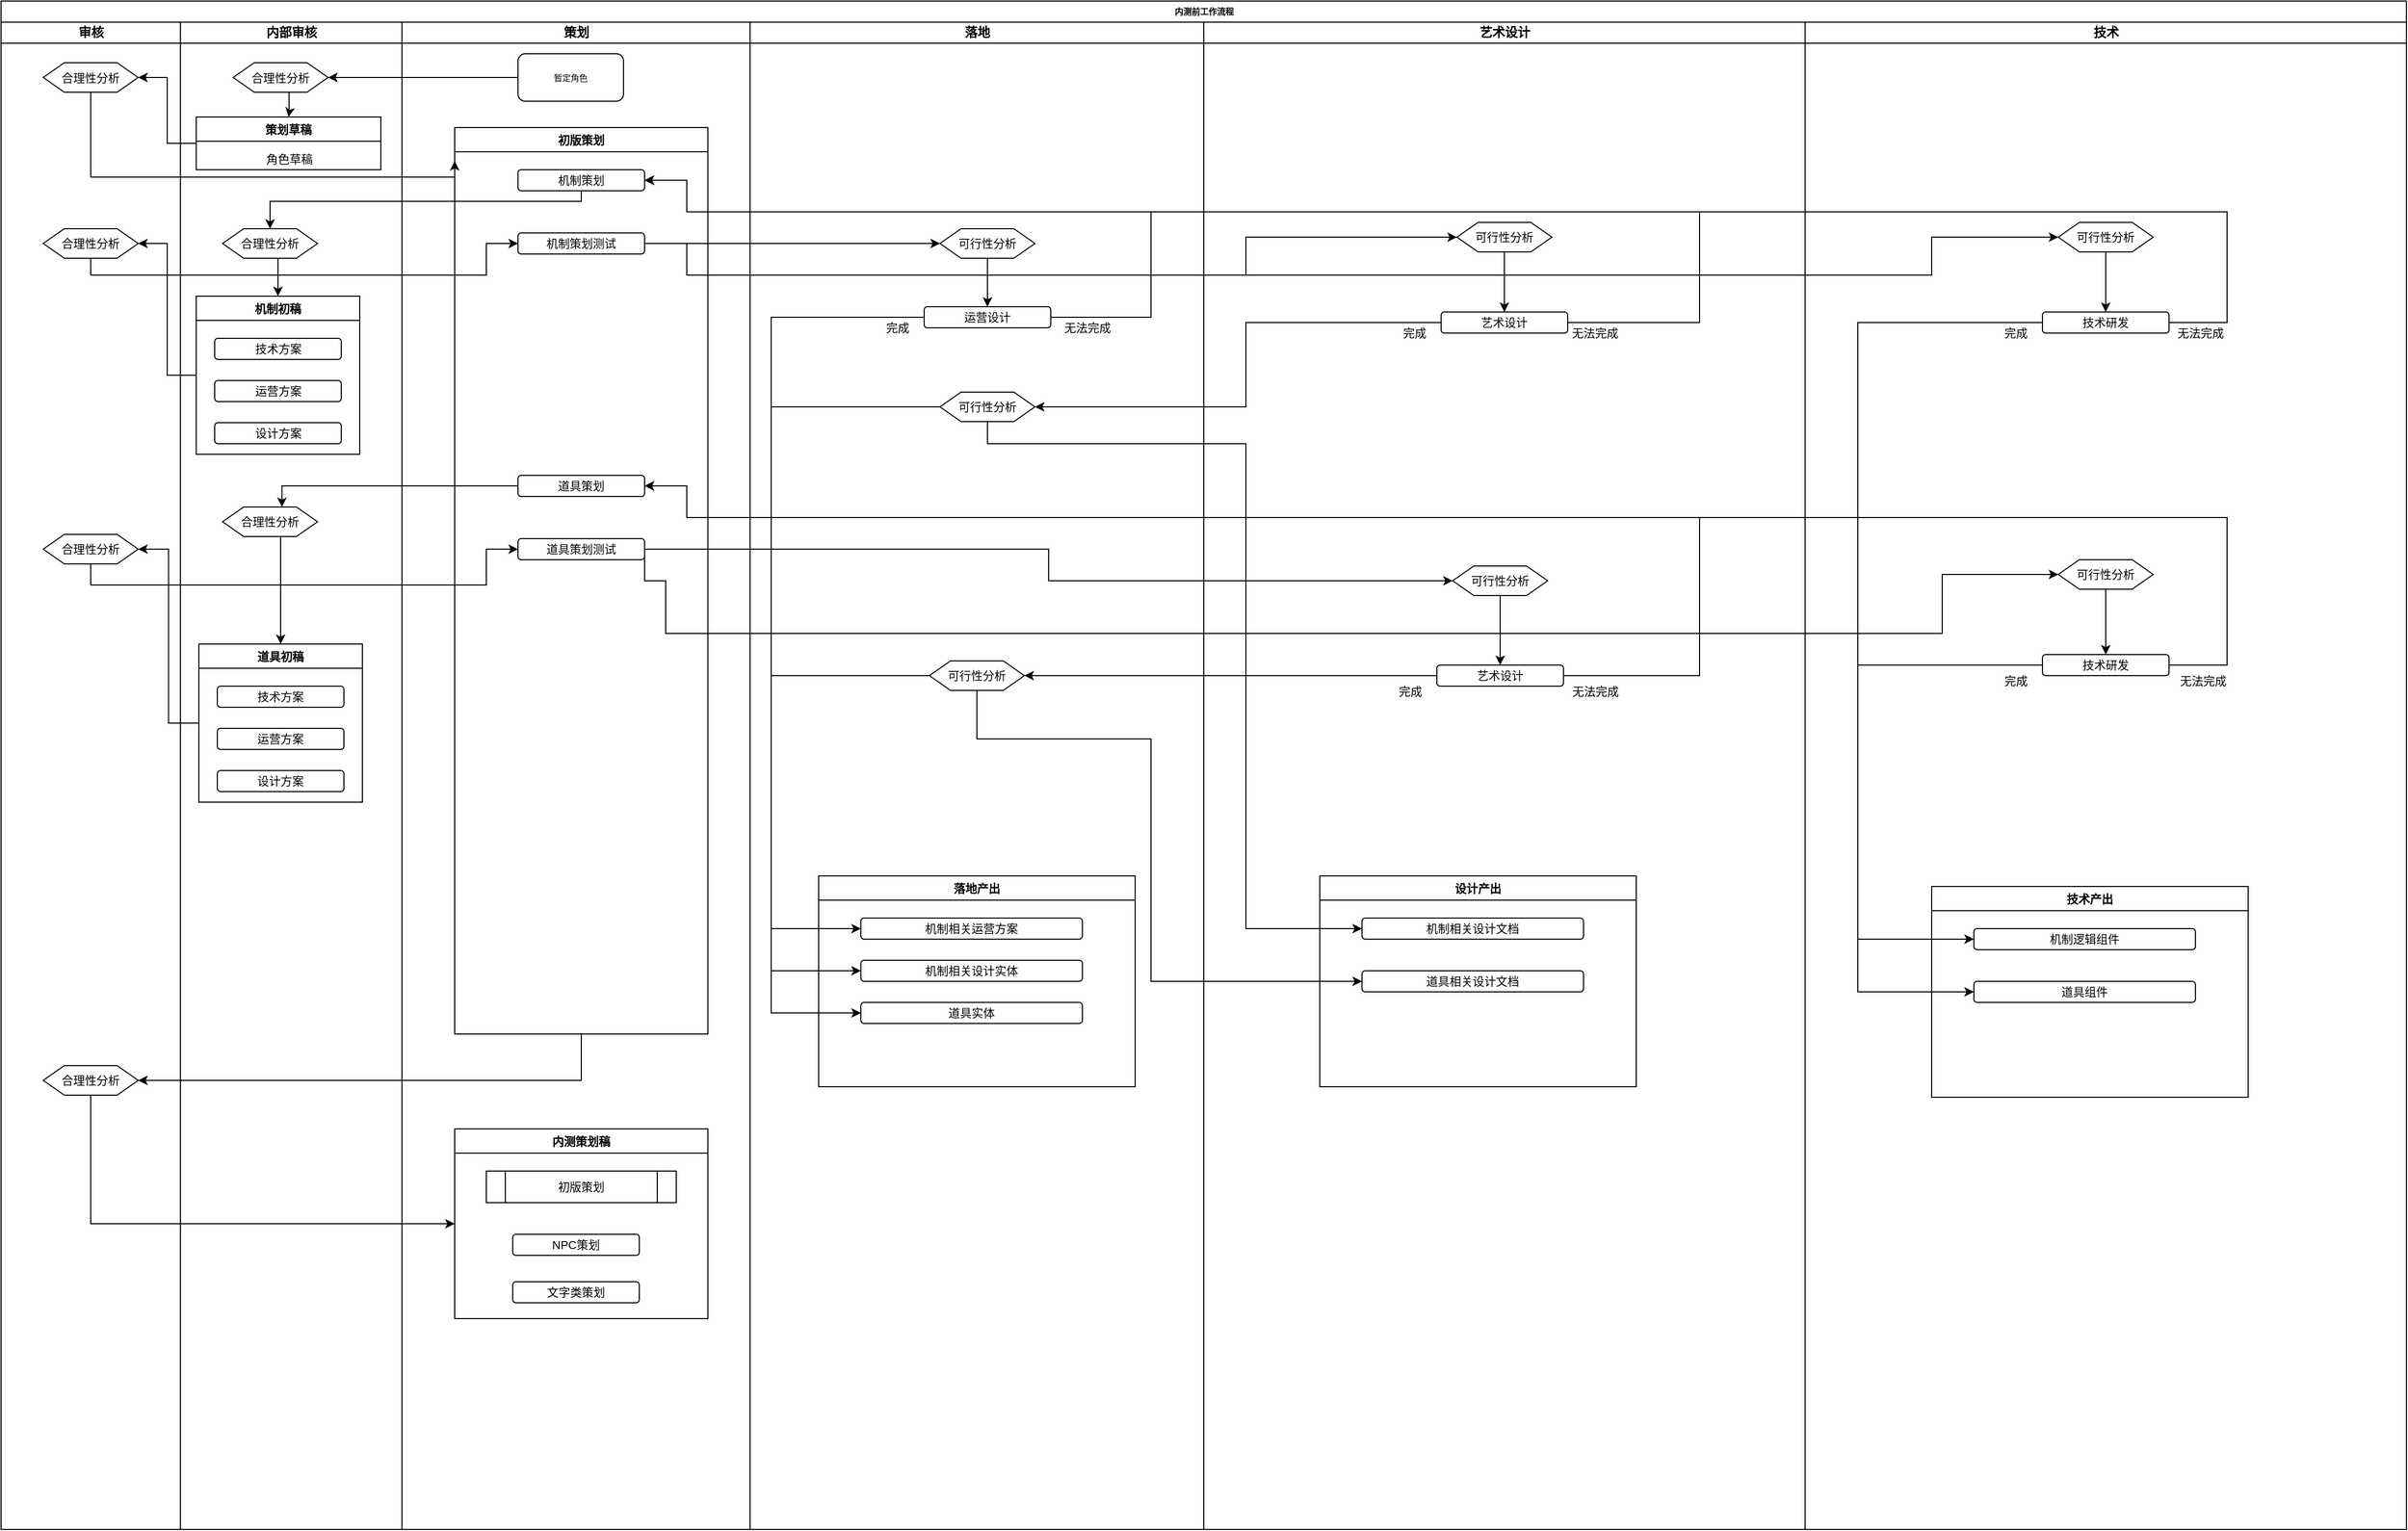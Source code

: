 <mxfile version="15.7.3" type="github">
  <diagram name="Page-1" id="74e2e168-ea6b-b213-b513-2b3c1d86103e">
    <mxGraphModel dx="1483" dy="857" grid="1" gridSize="10" guides="1" tooltips="1" connect="1" arrows="1" fold="1" page="1" pageScale="1" pageWidth="1100" pageHeight="850" background="none" math="0" shadow="0">
      <root>
        <mxCell id="0" />
        <mxCell id="1" parent="0" />
        <mxCell id="77e6c97f196da883-1" value="内测前工作流程" style="swimlane;html=1;childLayout=stackLayout;startSize=20;rounded=0;shadow=0;labelBackgroundColor=none;strokeWidth=1;fontFamily=Verdana;fontSize=8;align=center;" parent="1" vertex="1">
          <mxGeometry x="70" y="40" width="2280" height="1450" as="geometry" />
        </mxCell>
        <mxCell id="77e6c97f196da883-2" value="审核" style="swimlane;html=1;startSize=20;" parent="77e6c97f196da883-1" vertex="1">
          <mxGeometry y="20" width="170" height="1430" as="geometry" />
        </mxCell>
        <mxCell id="MG7vjCwYbkdOlMrGwm35-47" value="合理性分析" style="shape=hexagon;perimeter=hexagonPerimeter2;whiteSpace=wrap;html=1;fixedSize=1;fontSize=11;" vertex="1" parent="77e6c97f196da883-2">
          <mxGeometry x="40" y="38.5" width="90" height="28" as="geometry" />
        </mxCell>
        <mxCell id="MG7vjCwYbkdOlMrGwm35-117" value="合理性分析" style="shape=hexagon;perimeter=hexagonPerimeter2;whiteSpace=wrap;html=1;fixedSize=1;fontSize=11;" vertex="1" parent="77e6c97f196da883-2">
          <mxGeometry x="40" y="196" width="90" height="28" as="geometry" />
        </mxCell>
        <mxCell id="MG7vjCwYbkdOlMrGwm35-119" value="合理性分析" style="shape=hexagon;perimeter=hexagonPerimeter2;whiteSpace=wrap;html=1;fixedSize=1;fontSize=11;" vertex="1" parent="77e6c97f196da883-2">
          <mxGeometry x="40" y="486" width="90" height="28" as="geometry" />
        </mxCell>
        <mxCell id="MG7vjCwYbkdOlMrGwm35-125" value="合理性分析" style="shape=hexagon;perimeter=hexagonPerimeter2;whiteSpace=wrap;html=1;fixedSize=1;fontSize=11;" vertex="1" parent="77e6c97f196da883-2">
          <mxGeometry x="40" y="990" width="90" height="28" as="geometry" />
        </mxCell>
        <mxCell id="77e6c97f196da883-3" value="内部审核" style="swimlane;html=1;startSize=20;" parent="77e6c97f196da883-1" vertex="1">
          <mxGeometry x="170" y="20" width="210" height="1430" as="geometry" />
        </mxCell>
        <mxCell id="MG7vjCwYbkdOlMrGwm35-44" value="合理性分析" style="shape=hexagon;perimeter=hexagonPerimeter2;whiteSpace=wrap;html=1;fixedSize=1;fontSize=11;" vertex="1" parent="77e6c97f196da883-3">
          <mxGeometry x="40" y="196" width="90" height="28" as="geometry" />
        </mxCell>
        <mxCell id="MG7vjCwYbkdOlMrGwm35-71" style="edgeStyle=orthogonalEdgeStyle;rounded=0;orthogonalLoop=1;jettySize=auto;html=1;entryX=0.5;entryY=0;entryDx=0;entryDy=0;fontSize=11;" edge="1" parent="77e6c97f196da883-3" source="MG7vjCwYbkdOlMrGwm35-45" target="MG7vjCwYbkdOlMrGwm35-69">
          <mxGeometry relative="1" as="geometry">
            <Array as="points">
              <mxPoint x="103" y="87" />
              <mxPoint x="103" y="87" />
            </Array>
          </mxGeometry>
        </mxCell>
        <mxCell id="MG7vjCwYbkdOlMrGwm35-45" value="合理性分析" style="shape=hexagon;perimeter=hexagonPerimeter2;whiteSpace=wrap;html=1;fixedSize=1;fontSize=11;" vertex="1" parent="77e6c97f196da883-3">
          <mxGeometry x="50" y="38.5" width="90" height="28" as="geometry" />
        </mxCell>
        <mxCell id="MG7vjCwYbkdOlMrGwm35-62" value="合理性分析" style="shape=hexagon;perimeter=hexagonPerimeter2;whiteSpace=wrap;html=1;fixedSize=1;fontSize=11;" vertex="1" parent="77e6c97f196da883-3">
          <mxGeometry x="40" y="460" width="90" height="28" as="geometry" />
        </mxCell>
        <mxCell id="MG7vjCwYbkdOlMrGwm35-67" value="机制初稿" style="swimlane;fontSize=11;" vertex="1" parent="77e6c97f196da883-3">
          <mxGeometry x="15" y="260" width="155" height="150" as="geometry" />
        </mxCell>
        <mxCell id="MG7vjCwYbkdOlMrGwm35-74" value="技术方案" style="rounded=1;whiteSpace=wrap;html=1;fontSize=11;" vertex="1" parent="MG7vjCwYbkdOlMrGwm35-67">
          <mxGeometry x="17.5" y="40" width="120" height="20" as="geometry" />
        </mxCell>
        <mxCell id="MG7vjCwYbkdOlMrGwm35-75" value="运营方案" style="rounded=1;whiteSpace=wrap;html=1;fontSize=11;" vertex="1" parent="MG7vjCwYbkdOlMrGwm35-67">
          <mxGeometry x="17.5" y="80" width="120" height="20" as="geometry" />
        </mxCell>
        <mxCell id="MG7vjCwYbkdOlMrGwm35-76" value="设计方案" style="rounded=1;whiteSpace=wrap;html=1;fontSize=11;" vertex="1" parent="MG7vjCwYbkdOlMrGwm35-67">
          <mxGeometry x="17.5" y="120" width="120" height="20" as="geometry" />
        </mxCell>
        <mxCell id="MG7vjCwYbkdOlMrGwm35-69" value="策划草稿" style="swimlane;fontSize=11;startSize=23;" vertex="1" parent="77e6c97f196da883-3">
          <mxGeometry x="15" y="90" width="175" height="50" as="geometry" />
        </mxCell>
        <mxCell id="MG7vjCwYbkdOlMrGwm35-70" value="角色草稿" style="text;html=1;align=center;verticalAlign=middle;resizable=0;points=[];autosize=1;strokeColor=none;fillColor=none;fontSize=11;" vertex="1" parent="MG7vjCwYbkdOlMrGwm35-69">
          <mxGeometry x="57.5" y="30" width="60" height="20" as="geometry" />
        </mxCell>
        <mxCell id="MG7vjCwYbkdOlMrGwm35-66" style="edgeStyle=orthogonalEdgeStyle;rounded=0;orthogonalLoop=1;jettySize=auto;html=1;fontSize=11;entryX=0.5;entryY=0;entryDx=0;entryDy=0;" edge="1" parent="77e6c97f196da883-3" source="MG7vjCwYbkdOlMrGwm35-44" target="MG7vjCwYbkdOlMrGwm35-67">
          <mxGeometry relative="1" as="geometry">
            <mxPoint x="85" y="250" as="targetPoint" />
            <Array as="points">
              <mxPoint x="93" y="244" />
            </Array>
          </mxGeometry>
        </mxCell>
        <mxCell id="MG7vjCwYbkdOlMrGwm35-78" value="道具初稿" style="swimlane;fontSize=11;" vertex="1" parent="77e6c97f196da883-3">
          <mxGeometry x="17.5" y="590" width="155" height="150" as="geometry" />
        </mxCell>
        <mxCell id="MG7vjCwYbkdOlMrGwm35-79" value="技术方案" style="rounded=1;whiteSpace=wrap;html=1;fontSize=11;" vertex="1" parent="MG7vjCwYbkdOlMrGwm35-78">
          <mxGeometry x="17.5" y="40" width="120" height="20" as="geometry" />
        </mxCell>
        <mxCell id="MG7vjCwYbkdOlMrGwm35-80" value="运营方案" style="rounded=1;whiteSpace=wrap;html=1;fontSize=11;" vertex="1" parent="MG7vjCwYbkdOlMrGwm35-78">
          <mxGeometry x="17.5" y="80" width="120" height="20" as="geometry" />
        </mxCell>
        <mxCell id="MG7vjCwYbkdOlMrGwm35-81" value="设计方案" style="rounded=1;whiteSpace=wrap;html=1;fontSize=11;" vertex="1" parent="MG7vjCwYbkdOlMrGwm35-78">
          <mxGeometry x="17.5" y="120" width="120" height="20" as="geometry" />
        </mxCell>
        <mxCell id="MG7vjCwYbkdOlMrGwm35-77" style="edgeStyle=orthogonalEdgeStyle;rounded=0;orthogonalLoop=1;jettySize=auto;html=1;fontSize=11;entryX=0.5;entryY=0;entryDx=0;entryDy=0;" edge="1" parent="77e6c97f196da883-3" source="MG7vjCwYbkdOlMrGwm35-62" target="MG7vjCwYbkdOlMrGwm35-78">
          <mxGeometry relative="1" as="geometry">
            <mxPoint x="85" y="590" as="targetPoint" />
            <Array as="points">
              <mxPoint x="95" y="560" />
              <mxPoint x="95" y="560" />
            </Array>
          </mxGeometry>
        </mxCell>
        <mxCell id="6iCR6SdlAm49ne0eKqpE-16" style="edgeStyle=orthogonalEdgeStyle;rounded=0;orthogonalLoop=1;jettySize=auto;html=1;fontSize=11;entryX=0;entryY=0.037;entryDx=0;entryDy=0;entryPerimeter=0;exitX=0.5;exitY=1;exitDx=0;exitDy=0;" parent="77e6c97f196da883-1" source="MG7vjCwYbkdOlMrGwm35-47" target="6iCR6SdlAm49ne0eKqpE-15" edge="1">
          <mxGeometry relative="1" as="geometry">
            <mxPoint x="80" y="190" as="targetPoint" />
            <Array as="points">
              <mxPoint x="85" y="167" />
            </Array>
            <mxPoint x="80.059" y="142.46" as="sourcePoint" />
          </mxGeometry>
        </mxCell>
        <mxCell id="77e6c97f196da883-4" value="策划" style="swimlane;html=1;startSize=20;" parent="77e6c97f196da883-1" vertex="1">
          <mxGeometry x="380" y="20" width="330" height="1430" as="geometry" />
        </mxCell>
        <mxCell id="77e6c97f196da883-8" value="暂定角色" style="rounded=1;whiteSpace=wrap;html=1;shadow=0;labelBackgroundColor=none;strokeWidth=1;fontFamily=Verdana;fontSize=8;align=center;" parent="77e6c97f196da883-4" vertex="1">
          <mxGeometry x="110" y="30" width="100" height="45" as="geometry" />
        </mxCell>
        <mxCell id="6iCR6SdlAm49ne0eKqpE-15" value="初版策划" style="swimlane;fontSize=11;" parent="77e6c97f196da883-4" vertex="1">
          <mxGeometry x="50" y="100" width="240" height="860" as="geometry" />
        </mxCell>
        <mxCell id="6iCR6SdlAm49ne0eKqpE-18" value="机制策划测试" style="rounded=1;whiteSpace=wrap;html=1;fontSize=11;" parent="6iCR6SdlAm49ne0eKqpE-15" vertex="1">
          <mxGeometry x="60" y="100" width="120" height="20" as="geometry" />
        </mxCell>
        <mxCell id="6iCR6SdlAm49ne0eKqpE-19" value="道具策划测试" style="rounded=1;whiteSpace=wrap;html=1;fontSize=11;" parent="6iCR6SdlAm49ne0eKqpE-15" vertex="1">
          <mxGeometry x="60" y="390" width="120" height="20" as="geometry" />
        </mxCell>
        <mxCell id="MG7vjCwYbkdOlMrGwm35-113" value="机制策划" style="rounded=1;whiteSpace=wrap;html=1;fontSize=11;" vertex="1" parent="6iCR6SdlAm49ne0eKqpE-15">
          <mxGeometry x="60" y="40" width="120" height="20" as="geometry" />
        </mxCell>
        <mxCell id="MG7vjCwYbkdOlMrGwm35-120" value="道具策划" style="rounded=1;whiteSpace=wrap;html=1;fontSize=11;" vertex="1" parent="6iCR6SdlAm49ne0eKqpE-15">
          <mxGeometry x="60" y="330" width="120" height="20" as="geometry" />
        </mxCell>
        <mxCell id="MG7vjCwYbkdOlMrGwm35-127" value="内测策划稿" style="swimlane;fontSize=11;" vertex="1" parent="77e6c97f196da883-4">
          <mxGeometry x="50" y="1050" width="240" height="180" as="geometry" />
        </mxCell>
        <mxCell id="MG7vjCwYbkdOlMrGwm35-128" value="初版策划" style="shape=process;whiteSpace=wrap;html=1;backgroundOutline=1;fontSize=11;" vertex="1" parent="MG7vjCwYbkdOlMrGwm35-127">
          <mxGeometry x="30" y="40" width="180" height="30" as="geometry" />
        </mxCell>
        <mxCell id="MG7vjCwYbkdOlMrGwm35-129" value="NPC策划" style="rounded=1;whiteSpace=wrap;html=1;fontSize=11;" vertex="1" parent="MG7vjCwYbkdOlMrGwm35-127">
          <mxGeometry x="55" y="100" width="120" height="20" as="geometry" />
        </mxCell>
        <mxCell id="MG7vjCwYbkdOlMrGwm35-130" value="文字类策划" style="rounded=1;whiteSpace=wrap;html=1;fontSize=11;" vertex="1" parent="MG7vjCwYbkdOlMrGwm35-127">
          <mxGeometry x="55" y="145" width="120" height="20" as="geometry" />
        </mxCell>
        <mxCell id="MG7vjCwYbkdOlMrGwm35-19" style="edgeStyle=orthogonalEdgeStyle;rounded=0;orthogonalLoop=1;jettySize=auto;html=1;entryX=0;entryY=0.5;entryDx=0;entryDy=0;fontSize=11;" edge="1" parent="77e6c97f196da883-1" source="6iCR6SdlAm49ne0eKqpE-18" target="MG7vjCwYbkdOlMrGwm35-18">
          <mxGeometry relative="1" as="geometry" />
        </mxCell>
        <mxCell id="MG7vjCwYbkdOlMrGwm35-21" style="edgeStyle=orthogonalEdgeStyle;rounded=0;orthogonalLoop=1;jettySize=auto;html=1;fontSize=11;entryX=1;entryY=0.5;entryDx=0;entryDy=0;exitX=1;exitY=0.5;exitDx=0;exitDy=0;" edge="1" parent="77e6c97f196da883-1" source="6iCR6SdlAm49ne0eKqpE-63" target="MG7vjCwYbkdOlMrGwm35-113">
          <mxGeometry relative="1" as="geometry">
            <mxPoint x="990" y="160" as="targetPoint" />
            <Array as="points">
              <mxPoint x="1090" y="300" />
              <mxPoint x="1090" y="200" />
              <mxPoint x="650" y="200" />
              <mxPoint x="650" y="170" />
            </Array>
          </mxGeometry>
        </mxCell>
        <mxCell id="MG7vjCwYbkdOlMrGwm35-23" style="edgeStyle=orthogonalEdgeStyle;rounded=0;orthogonalLoop=1;jettySize=auto;html=1;fontSize=11;entryX=0;entryY=0.5;entryDx=0;entryDy=0;" edge="1" parent="77e6c97f196da883-1" source="6iCR6SdlAm49ne0eKqpE-18" target="MG7vjCwYbkdOlMrGwm35-22">
          <mxGeometry relative="1" as="geometry">
            <mxPoint x="1270" y="180" as="targetPoint" />
            <Array as="points">
              <mxPoint x="650" y="230" />
              <mxPoint x="650" y="260" />
              <mxPoint x="1180" y="260" />
              <mxPoint x="1180" y="224" />
            </Array>
          </mxGeometry>
        </mxCell>
        <mxCell id="MG7vjCwYbkdOlMrGwm35-27" style="edgeStyle=orthogonalEdgeStyle;rounded=0;orthogonalLoop=1;jettySize=auto;html=1;fontSize=11;entryX=1;entryY=0.5;entryDx=0;entryDy=0;" edge="1" parent="77e6c97f196da883-1" source="6iCR6SdlAm49ne0eKqpE-73" target="MG7vjCwYbkdOlMrGwm35-28">
          <mxGeometry relative="1" as="geometry">
            <mxPoint x="1040" y="390" as="targetPoint" />
            <Array as="points">
              <mxPoint x="1180" y="305" />
              <mxPoint x="1180" y="385" />
            </Array>
          </mxGeometry>
        </mxCell>
        <mxCell id="MG7vjCwYbkdOlMrGwm35-31" style="edgeStyle=orthogonalEdgeStyle;rounded=0;orthogonalLoop=1;jettySize=auto;html=1;fontSize=11;exitX=1;exitY=0.5;exitDx=0;exitDy=0;" edge="1" parent="77e6c97f196da883-1" source="6iCR6SdlAm49ne0eKqpE-73">
          <mxGeometry relative="1" as="geometry">
            <mxPoint x="610" y="170" as="targetPoint" />
            <Array as="points">
              <mxPoint x="1610" y="305" />
              <mxPoint x="1610" y="200" />
              <mxPoint x="650" y="200" />
              <mxPoint x="650" y="170" />
            </Array>
          </mxGeometry>
        </mxCell>
        <mxCell id="77e6c97f196da883-6" value="落地" style="swimlane;html=1;startSize=20;" parent="77e6c97f196da883-1" vertex="1">
          <mxGeometry x="710" y="20" width="430" height="1430" as="geometry" />
        </mxCell>
        <mxCell id="6iCR6SdlAm49ne0eKqpE-63" value="运营设计" style="rounded=1;whiteSpace=wrap;html=1;fontSize=11;" parent="77e6c97f196da883-6" vertex="1">
          <mxGeometry x="165" y="270" width="120" height="20" as="geometry" />
        </mxCell>
        <mxCell id="6iCR6SdlAm49ne0eKqpE-65" value="&lt;font style=&quot;font-size: 11px&quot;&gt;无法完成&lt;/font&gt;" style="text;html=1;strokeColor=none;fillColor=none;align=center;verticalAlign=middle;whiteSpace=wrap;rounded=0;fontSize=8;" parent="77e6c97f196da883-6" vertex="1">
          <mxGeometry x="275" y="275" width="90" height="30" as="geometry" />
        </mxCell>
        <mxCell id="6iCR6SdlAm49ne0eKqpE-66" value="&lt;font style=&quot;font-size: 11px&quot;&gt;完成&lt;/font&gt;" style="text;html=1;strokeColor=none;fillColor=none;align=center;verticalAlign=middle;whiteSpace=wrap;rounded=0;fontSize=8;" parent="77e6c97f196da883-6" vertex="1">
          <mxGeometry x="115" y="275" width="50" height="30" as="geometry" />
        </mxCell>
        <mxCell id="6iCR6SdlAm49ne0eKqpE-67" value="落地产出" style="swimlane;fontSize=11;startSize=23;" parent="77e6c97f196da883-6" vertex="1">
          <mxGeometry x="65" y="810" width="300" height="200" as="geometry" />
        </mxCell>
        <mxCell id="6iCR6SdlAm49ne0eKqpE-68" value="机制相关运营方案" style="rounded=1;whiteSpace=wrap;html=1;fontSize=11;" parent="6iCR6SdlAm49ne0eKqpE-67" vertex="1">
          <mxGeometry x="40" y="40" width="210" height="20" as="geometry" />
        </mxCell>
        <mxCell id="MG7vjCwYbkdOlMrGwm35-30" value="机制相关设计实体" style="rounded=1;whiteSpace=wrap;html=1;fontSize=11;" vertex="1" parent="6iCR6SdlAm49ne0eKqpE-67">
          <mxGeometry x="40" y="80" width="210" height="20" as="geometry" />
        </mxCell>
        <mxCell id="MG7vjCwYbkdOlMrGwm35-110" value="道具实体" style="rounded=1;whiteSpace=wrap;html=1;fontSize=11;" vertex="1" parent="6iCR6SdlAm49ne0eKqpE-67">
          <mxGeometry x="40" y="120" width="210" height="20" as="geometry" />
        </mxCell>
        <mxCell id="6iCR6SdlAm49ne0eKqpE-69" style="edgeStyle=orthogonalEdgeStyle;rounded=0;orthogonalLoop=1;jettySize=auto;html=1;fontSize=11;entryX=0;entryY=0.5;entryDx=0;entryDy=0;" parent="77e6c97f196da883-6" source="6iCR6SdlAm49ne0eKqpE-63" target="6iCR6SdlAm49ne0eKqpE-68" edge="1">
          <mxGeometry relative="1" as="geometry">
            <mxPoint x="40" y="400" as="targetPoint" />
            <Array as="points">
              <mxPoint x="20" y="280" />
              <mxPoint x="20" y="860" />
            </Array>
          </mxGeometry>
        </mxCell>
        <mxCell id="MG7vjCwYbkdOlMrGwm35-20" style="edgeStyle=orthogonalEdgeStyle;rounded=0;orthogonalLoop=1;jettySize=auto;html=1;entryX=0.5;entryY=0;entryDx=0;entryDy=0;fontSize=11;" edge="1" parent="77e6c97f196da883-6" source="MG7vjCwYbkdOlMrGwm35-18" target="6iCR6SdlAm49ne0eKqpE-63">
          <mxGeometry relative="1" as="geometry" />
        </mxCell>
        <mxCell id="MG7vjCwYbkdOlMrGwm35-18" value="可行性分析" style="shape=hexagon;perimeter=hexagonPerimeter2;whiteSpace=wrap;html=1;fixedSize=1;fontSize=11;" vertex="1" parent="77e6c97f196da883-6">
          <mxGeometry x="180" y="196" width="90" height="28" as="geometry" />
        </mxCell>
        <mxCell id="MG7vjCwYbkdOlMrGwm35-28" value="可行性分析" style="shape=hexagon;perimeter=hexagonPerimeter2;whiteSpace=wrap;html=1;fixedSize=1;fontSize=11;" vertex="1" parent="77e6c97f196da883-6">
          <mxGeometry x="180" y="351" width="90" height="28" as="geometry" />
        </mxCell>
        <mxCell id="MG7vjCwYbkdOlMrGwm35-29" style="edgeStyle=orthogonalEdgeStyle;rounded=0;orthogonalLoop=1;jettySize=auto;html=1;fontSize=11;entryX=0;entryY=0.5;entryDx=0;entryDy=0;" edge="1" parent="77e6c97f196da883-6" source="MG7vjCwYbkdOlMrGwm35-28" target="MG7vjCwYbkdOlMrGwm35-30">
          <mxGeometry relative="1" as="geometry">
            <mxPoint x="20" y="560" as="targetPoint" />
            <Array as="points">
              <mxPoint x="20" y="365" />
              <mxPoint x="20" y="900" />
            </Array>
          </mxGeometry>
        </mxCell>
        <mxCell id="MG7vjCwYbkdOlMrGwm35-107" value="可行性分析" style="shape=hexagon;perimeter=hexagonPerimeter2;whiteSpace=wrap;html=1;fixedSize=1;fontSize=11;" vertex="1" parent="77e6c97f196da883-6">
          <mxGeometry x="170" y="606" width="90" height="28" as="geometry" />
        </mxCell>
        <mxCell id="MG7vjCwYbkdOlMrGwm35-109" style="edgeStyle=orthogonalEdgeStyle;rounded=0;orthogonalLoop=1;jettySize=auto;html=1;fontSize=11;entryX=0;entryY=0.5;entryDx=0;entryDy=0;" edge="1" parent="77e6c97f196da883-6" source="MG7vjCwYbkdOlMrGwm35-107" target="MG7vjCwYbkdOlMrGwm35-110">
          <mxGeometry relative="1" as="geometry">
            <mxPoint x="20" y="940" as="targetPoint" />
            <Array as="points">
              <mxPoint x="20" y="620" />
              <mxPoint x="20" y="940" />
            </Array>
          </mxGeometry>
        </mxCell>
        <mxCell id="77e6c97f196da883-7" value="艺术设计" style="swimlane;html=1;startSize=20;" parent="77e6c97f196da883-1" vertex="1">
          <mxGeometry x="1140" y="20" width="570" height="1430" as="geometry" />
        </mxCell>
        <mxCell id="6iCR6SdlAm49ne0eKqpE-73" value="艺术设计" style="rounded=1;whiteSpace=wrap;html=1;fontSize=11;" parent="77e6c97f196da883-7" vertex="1">
          <mxGeometry x="225" y="275" width="120" height="20" as="geometry" />
        </mxCell>
        <mxCell id="6iCR6SdlAm49ne0eKqpE-75" value="&lt;font style=&quot;font-size: 11px&quot;&gt;无法完成&lt;/font&gt;" style="text;html=1;strokeColor=none;fillColor=none;align=center;verticalAlign=middle;whiteSpace=wrap;rounded=0;fontSize=8;" parent="77e6c97f196da883-7" vertex="1">
          <mxGeometry x="326" y="280" width="90" height="30" as="geometry" />
        </mxCell>
        <mxCell id="6iCR6SdlAm49ne0eKqpE-76" value="&lt;font style=&quot;font-size: 11px&quot;&gt;完成&lt;/font&gt;" style="text;html=1;strokeColor=none;fillColor=none;align=center;verticalAlign=middle;whiteSpace=wrap;rounded=0;fontSize=8;" parent="77e6c97f196da883-7" vertex="1">
          <mxGeometry x="175" y="280" width="50" height="30" as="geometry" />
        </mxCell>
        <mxCell id="6iCR6SdlAm49ne0eKqpE-79" value="设计产出" style="swimlane;fontSize=11;startSize=23;" parent="77e6c97f196da883-7" vertex="1">
          <mxGeometry x="110" y="810" width="300" height="200" as="geometry" />
        </mxCell>
        <mxCell id="6iCR6SdlAm49ne0eKqpE-80" value="机制相关设计文档" style="rounded=1;whiteSpace=wrap;html=1;fontSize=11;" parent="6iCR6SdlAm49ne0eKqpE-79" vertex="1">
          <mxGeometry x="40" y="40" width="210" height="20" as="geometry" />
        </mxCell>
        <mxCell id="MG7vjCwYbkdOlMrGwm35-101" value="道具相关设计文档" style="rounded=1;whiteSpace=wrap;html=1;fontSize=11;" vertex="1" parent="6iCR6SdlAm49ne0eKqpE-79">
          <mxGeometry x="40" y="90" width="210" height="20" as="geometry" />
        </mxCell>
        <mxCell id="MG7vjCwYbkdOlMrGwm35-26" style="edgeStyle=orthogonalEdgeStyle;rounded=0;orthogonalLoop=1;jettySize=auto;html=1;entryX=0.5;entryY=0;entryDx=0;entryDy=0;fontSize=11;" edge="1" parent="77e6c97f196da883-7" source="MG7vjCwYbkdOlMrGwm35-22" target="6iCR6SdlAm49ne0eKqpE-73">
          <mxGeometry relative="1" as="geometry" />
        </mxCell>
        <mxCell id="MG7vjCwYbkdOlMrGwm35-22" value="可行性分析" style="shape=hexagon;perimeter=hexagonPerimeter2;whiteSpace=wrap;html=1;fixedSize=1;fontSize=11;" vertex="1" parent="77e6c97f196da883-7">
          <mxGeometry x="240" y="190" width="90" height="28" as="geometry" />
        </mxCell>
        <mxCell id="MG7vjCwYbkdOlMrGwm35-53" value="可行性分析" style="shape=hexagon;perimeter=hexagonPerimeter2;whiteSpace=wrap;html=1;fixedSize=1;fontSize=11;" vertex="1" parent="77e6c97f196da883-7">
          <mxGeometry x="236" y="516" width="90" height="28" as="geometry" />
        </mxCell>
        <mxCell id="MG7vjCwYbkdOlMrGwm35-99" value="艺术设计" style="rounded=1;whiteSpace=wrap;html=1;fontSize=11;" vertex="1" parent="77e6c97f196da883-7">
          <mxGeometry x="221" y="610" width="120" height="20" as="geometry" />
        </mxCell>
        <mxCell id="MG7vjCwYbkdOlMrGwm35-98" style="edgeStyle=orthogonalEdgeStyle;rounded=0;orthogonalLoop=1;jettySize=auto;html=1;fontSize=11;entryX=0.5;entryY=0;entryDx=0;entryDy=0;" edge="1" parent="77e6c97f196da883-7" source="MG7vjCwYbkdOlMrGwm35-53" target="MG7vjCwYbkdOlMrGwm35-99">
          <mxGeometry relative="1" as="geometry">
            <mxPoint x="281" y="600" as="targetPoint" />
          </mxGeometry>
        </mxCell>
        <mxCell id="MG7vjCwYbkdOlMrGwm35-103" value="&lt;font style=&quot;font-size: 11px&quot;&gt;完成&lt;/font&gt;" style="text;html=1;strokeColor=none;fillColor=none;align=center;verticalAlign=middle;whiteSpace=wrap;rounded=0;fontSize=8;" vertex="1" parent="77e6c97f196da883-7">
          <mxGeometry x="171" y="620" width="50" height="30" as="geometry" />
        </mxCell>
        <mxCell id="MG7vjCwYbkdOlMrGwm35-104" value="&lt;font style=&quot;font-size: 11px&quot;&gt;无法完成&lt;/font&gt;" style="text;html=1;strokeColor=none;fillColor=none;align=center;verticalAlign=middle;whiteSpace=wrap;rounded=0;fontSize=8;" vertex="1" parent="77e6c97f196da883-7">
          <mxGeometry x="338.5" y="620" width="65" height="30" as="geometry" />
        </mxCell>
        <mxCell id="MG7vjCwYbkdOlMrGwm35-32" value="技术" style="swimlane;html=1;startSize=20;" vertex="1" parent="77e6c97f196da883-1">
          <mxGeometry x="1710" y="20" width="570" height="1430" as="geometry" />
        </mxCell>
        <mxCell id="MG7vjCwYbkdOlMrGwm35-42" style="edgeStyle=orthogonalEdgeStyle;rounded=0;orthogonalLoop=1;jettySize=auto;html=1;entryX=0;entryY=0.5;entryDx=0;entryDy=0;fontSize=11;" edge="1" parent="MG7vjCwYbkdOlMrGwm35-32" source="MG7vjCwYbkdOlMrGwm35-33" target="MG7vjCwYbkdOlMrGwm35-37">
          <mxGeometry relative="1" as="geometry">
            <Array as="points">
              <mxPoint x="50" y="285" />
              <mxPoint x="50" y="870" />
            </Array>
          </mxGeometry>
        </mxCell>
        <mxCell id="MG7vjCwYbkdOlMrGwm35-33" value="技术研发" style="rounded=1;whiteSpace=wrap;html=1;fontSize=11;" vertex="1" parent="MG7vjCwYbkdOlMrGwm35-32">
          <mxGeometry x="225" y="275" width="120" height="20" as="geometry" />
        </mxCell>
        <mxCell id="MG7vjCwYbkdOlMrGwm35-34" value="&lt;font style=&quot;font-size: 11px&quot;&gt;无法完成&lt;/font&gt;" style="text;html=1;strokeColor=none;fillColor=none;align=center;verticalAlign=middle;whiteSpace=wrap;rounded=0;fontSize=8;" vertex="1" parent="MG7vjCwYbkdOlMrGwm35-32">
          <mxGeometry x="330" y="280" width="90" height="30" as="geometry" />
        </mxCell>
        <mxCell id="MG7vjCwYbkdOlMrGwm35-35" value="&lt;font style=&quot;font-size: 11px&quot;&gt;完成&lt;/font&gt;" style="text;html=1;strokeColor=none;fillColor=none;align=center;verticalAlign=middle;whiteSpace=wrap;rounded=0;fontSize=8;" vertex="1" parent="MG7vjCwYbkdOlMrGwm35-32">
          <mxGeometry x="175" y="280" width="50" height="30" as="geometry" />
        </mxCell>
        <mxCell id="MG7vjCwYbkdOlMrGwm35-36" value="技术产出" style="swimlane;fontSize=11;startSize=23;" vertex="1" parent="MG7vjCwYbkdOlMrGwm35-32">
          <mxGeometry x="120" y="820" width="300" height="200" as="geometry" />
        </mxCell>
        <mxCell id="MG7vjCwYbkdOlMrGwm35-37" value="机制逻辑组件" style="rounded=1;whiteSpace=wrap;html=1;fontSize=11;" vertex="1" parent="MG7vjCwYbkdOlMrGwm35-36">
          <mxGeometry x="40" y="40" width="210" height="20" as="geometry" />
        </mxCell>
        <mxCell id="MG7vjCwYbkdOlMrGwm35-64" value="道具组件" style="rounded=1;whiteSpace=wrap;html=1;fontSize=11;" vertex="1" parent="MG7vjCwYbkdOlMrGwm35-36">
          <mxGeometry x="40" y="90" width="210" height="20" as="geometry" />
        </mxCell>
        <mxCell id="MG7vjCwYbkdOlMrGwm35-38" style="edgeStyle=orthogonalEdgeStyle;rounded=0;orthogonalLoop=1;jettySize=auto;html=1;entryX=0.5;entryY=0;entryDx=0;entryDy=0;fontSize=11;" edge="1" parent="MG7vjCwYbkdOlMrGwm35-32" source="MG7vjCwYbkdOlMrGwm35-39" target="MG7vjCwYbkdOlMrGwm35-33">
          <mxGeometry relative="1" as="geometry" />
        </mxCell>
        <mxCell id="MG7vjCwYbkdOlMrGwm35-39" value="可行性分析" style="shape=hexagon;perimeter=hexagonPerimeter2;whiteSpace=wrap;html=1;fixedSize=1;fontSize=11;" vertex="1" parent="MG7vjCwYbkdOlMrGwm35-32">
          <mxGeometry x="240" y="190" width="90" height="28" as="geometry" />
        </mxCell>
        <mxCell id="MG7vjCwYbkdOlMrGwm35-55" value="可行性分析" style="shape=hexagon;perimeter=hexagonPerimeter2;whiteSpace=wrap;html=1;fixedSize=1;fontSize=11;" vertex="1" parent="MG7vjCwYbkdOlMrGwm35-32">
          <mxGeometry x="240" y="510" width="90" height="28" as="geometry" />
        </mxCell>
        <mxCell id="MG7vjCwYbkdOlMrGwm35-58" value="技术研发" style="rounded=1;whiteSpace=wrap;html=1;fontSize=11;" vertex="1" parent="MG7vjCwYbkdOlMrGwm35-32">
          <mxGeometry x="225" y="600" width="120" height="20" as="geometry" />
        </mxCell>
        <mxCell id="MG7vjCwYbkdOlMrGwm35-57" style="edgeStyle=orthogonalEdgeStyle;rounded=0;orthogonalLoop=1;jettySize=auto;html=1;fontSize=11;entryX=0.5;entryY=0;entryDx=0;entryDy=0;" edge="1" parent="MG7vjCwYbkdOlMrGwm35-32" source="MG7vjCwYbkdOlMrGwm35-55" target="MG7vjCwYbkdOlMrGwm35-58">
          <mxGeometry relative="1" as="geometry">
            <mxPoint x="285" y="600" as="targetPoint" />
          </mxGeometry>
        </mxCell>
        <mxCell id="MG7vjCwYbkdOlMrGwm35-63" style="edgeStyle=orthogonalEdgeStyle;rounded=0;orthogonalLoop=1;jettySize=auto;html=1;fontSize=11;entryX=0;entryY=0.5;entryDx=0;entryDy=0;" edge="1" parent="MG7vjCwYbkdOlMrGwm35-32" source="MG7vjCwYbkdOlMrGwm35-58" target="MG7vjCwYbkdOlMrGwm35-64">
          <mxGeometry relative="1" as="geometry">
            <mxPoint x="50" y="990" as="targetPoint" />
            <Array as="points">
              <mxPoint x="50" y="610" />
              <mxPoint x="50" y="920" />
            </Array>
          </mxGeometry>
        </mxCell>
        <mxCell id="MG7vjCwYbkdOlMrGwm35-96" value="&lt;font style=&quot;font-size: 11px&quot;&gt;完成&lt;/font&gt;" style="text;html=1;strokeColor=none;fillColor=none;align=center;verticalAlign=middle;whiteSpace=wrap;rounded=0;fontSize=8;" vertex="1" parent="MG7vjCwYbkdOlMrGwm35-32">
          <mxGeometry x="175" y="610" width="50" height="30" as="geometry" />
        </mxCell>
        <mxCell id="MG7vjCwYbkdOlMrGwm35-97" value="&lt;font style=&quot;font-size: 11px&quot;&gt;无法完成&lt;/font&gt;" style="text;html=1;strokeColor=none;fillColor=none;align=center;verticalAlign=middle;whiteSpace=wrap;rounded=0;fontSize=8;" vertex="1" parent="MG7vjCwYbkdOlMrGwm35-32">
          <mxGeometry x="345" y="610" width="65" height="30" as="geometry" />
        </mxCell>
        <mxCell id="MG7vjCwYbkdOlMrGwm35-40" style="edgeStyle=orthogonalEdgeStyle;rounded=0;orthogonalLoop=1;jettySize=auto;html=1;entryX=0;entryY=0.5;entryDx=0;entryDy=0;fontSize=11;exitX=1;exitY=0.5;exitDx=0;exitDy=0;" edge="1" parent="77e6c97f196da883-1" source="6iCR6SdlAm49ne0eKqpE-18" target="MG7vjCwYbkdOlMrGwm35-39">
          <mxGeometry relative="1" as="geometry">
            <Array as="points">
              <mxPoint x="650" y="230" />
              <mxPoint x="650" y="260" />
              <mxPoint x="1830" y="260" />
              <mxPoint x="1830" y="224" />
            </Array>
          </mxGeometry>
        </mxCell>
        <mxCell id="MG7vjCwYbkdOlMrGwm35-41" style="edgeStyle=orthogonalEdgeStyle;rounded=0;orthogonalLoop=1;jettySize=auto;html=1;entryX=0;entryY=0.5;entryDx=0;entryDy=0;fontSize=11;exitX=0.5;exitY=1;exitDx=0;exitDy=0;" edge="1" parent="77e6c97f196da883-1" source="MG7vjCwYbkdOlMrGwm35-28" target="6iCR6SdlAm49ne0eKqpE-80">
          <mxGeometry relative="1" as="geometry">
            <mxPoint x="895" y="400" as="sourcePoint" />
            <Array as="points">
              <mxPoint x="935" y="420" />
              <mxPoint x="1180" y="420" />
              <mxPoint x="1180" y="880" />
            </Array>
          </mxGeometry>
        </mxCell>
        <mxCell id="MG7vjCwYbkdOlMrGwm35-43" style="edgeStyle=orthogonalEdgeStyle;rounded=0;orthogonalLoop=1;jettySize=auto;html=1;fontSize=11;entryX=1;entryY=0.5;entryDx=0;entryDy=0;exitX=1;exitY=0.5;exitDx=0;exitDy=0;" edge="1" parent="77e6c97f196da883-1" source="MG7vjCwYbkdOlMrGwm35-33" target="MG7vjCwYbkdOlMrGwm35-113">
          <mxGeometry relative="1" as="geometry">
            <mxPoint x="2070" y="150" as="targetPoint" />
            <Array as="points">
              <mxPoint x="2110" y="305" />
              <mxPoint x="2110" y="200" />
              <mxPoint x="650" y="200" />
              <mxPoint x="650" y="170" />
            </Array>
          </mxGeometry>
        </mxCell>
        <mxCell id="MG7vjCwYbkdOlMrGwm35-46" style="edgeStyle=orthogonalEdgeStyle;rounded=0;orthogonalLoop=1;jettySize=auto;html=1;entryX=1;entryY=0.5;entryDx=0;entryDy=0;fontSize=11;" edge="1" parent="77e6c97f196da883-1" source="77e6c97f196da883-8" target="MG7vjCwYbkdOlMrGwm35-45">
          <mxGeometry relative="1" as="geometry" />
        </mxCell>
        <mxCell id="MG7vjCwYbkdOlMrGwm35-52" style="edgeStyle=orthogonalEdgeStyle;rounded=0;orthogonalLoop=1;jettySize=auto;html=1;fontSize=11;entryX=0;entryY=0.5;entryDx=0;entryDy=0;" edge="1" parent="77e6c97f196da883-1" source="6iCR6SdlAm49ne0eKqpE-19" target="MG7vjCwYbkdOlMrGwm35-53">
          <mxGeometry relative="1" as="geometry">
            <mxPoint x="820" y="550" as="targetPoint" />
          </mxGeometry>
        </mxCell>
        <mxCell id="MG7vjCwYbkdOlMrGwm35-56" style="edgeStyle=orthogonalEdgeStyle;rounded=0;orthogonalLoop=1;jettySize=auto;html=1;fontSize=11;entryX=0;entryY=0.5;entryDx=0;entryDy=0;exitX=1;exitY=0.5;exitDx=0;exitDy=0;" edge="1" parent="77e6c97f196da883-1" source="6iCR6SdlAm49ne0eKqpE-19" target="MG7vjCwYbkdOlMrGwm35-55">
          <mxGeometry relative="1" as="geometry">
            <mxPoint x="1580" y="570" as="targetPoint" />
            <Array as="points">
              <mxPoint x="630" y="550" />
              <mxPoint x="630" y="600" />
              <mxPoint x="1840" y="600" />
              <mxPoint x="1840" y="544" />
            </Array>
          </mxGeometry>
        </mxCell>
        <mxCell id="MG7vjCwYbkdOlMrGwm35-65" style="edgeStyle=orthogonalEdgeStyle;rounded=0;orthogonalLoop=1;jettySize=auto;html=1;fontSize=11;entryX=1;entryY=0.5;entryDx=0;entryDy=0;exitX=1;exitY=0.5;exitDx=0;exitDy=0;" edge="1" parent="77e6c97f196da883-1" source="MG7vjCwYbkdOlMrGwm35-58" target="MG7vjCwYbkdOlMrGwm35-120">
          <mxGeometry relative="1" as="geometry">
            <mxPoint x="2040" y="420" as="targetPoint" />
            <Array as="points">
              <mxPoint x="2110" y="630" />
              <mxPoint x="2110" y="490" />
              <mxPoint x="650" y="490" />
              <mxPoint x="650" y="460" />
            </Array>
          </mxGeometry>
        </mxCell>
        <mxCell id="MG7vjCwYbkdOlMrGwm35-72" style="edgeStyle=orthogonalEdgeStyle;rounded=0;orthogonalLoop=1;jettySize=auto;html=1;entryX=1;entryY=0.5;entryDx=0;entryDy=0;fontSize=11;" edge="1" parent="77e6c97f196da883-1" source="MG7vjCwYbkdOlMrGwm35-69" target="MG7vjCwYbkdOlMrGwm35-47">
          <mxGeometry relative="1" as="geometry" />
        </mxCell>
        <mxCell id="MG7vjCwYbkdOlMrGwm35-105" style="edgeStyle=orthogonalEdgeStyle;rounded=0;orthogonalLoop=1;jettySize=auto;html=1;entryX=1;entryY=0.5;entryDx=0;entryDy=0;fontSize=11;" edge="1" parent="77e6c97f196da883-1" target="MG7vjCwYbkdOlMrGwm35-120">
          <mxGeometry relative="1" as="geometry">
            <mxPoint x="1481" y="640" as="sourcePoint" />
            <Array as="points">
              <mxPoint x="1610" y="640" />
              <mxPoint x="1610" y="490" />
              <mxPoint x="650" y="490" />
              <mxPoint x="650" y="460" />
            </Array>
          </mxGeometry>
        </mxCell>
        <mxCell id="MG7vjCwYbkdOlMrGwm35-106" style="edgeStyle=orthogonalEdgeStyle;rounded=0;orthogonalLoop=1;jettySize=auto;html=1;fontSize=11;entryX=1;entryY=0.5;entryDx=0;entryDy=0;" edge="1" parent="77e6c97f196da883-1" source="MG7vjCwYbkdOlMrGwm35-99" target="MG7vjCwYbkdOlMrGwm35-107">
          <mxGeometry relative="1" as="geometry">
            <mxPoint x="1010" y="640" as="targetPoint" />
          </mxGeometry>
        </mxCell>
        <mxCell id="MG7vjCwYbkdOlMrGwm35-108" style="edgeStyle=orthogonalEdgeStyle;rounded=0;orthogonalLoop=1;jettySize=auto;html=1;entryX=0;entryY=0.5;entryDx=0;entryDy=0;fontSize=11;exitX=0.5;exitY=1;exitDx=0;exitDy=0;" edge="1" parent="77e6c97f196da883-1" source="MG7vjCwYbkdOlMrGwm35-107" target="MG7vjCwYbkdOlMrGwm35-101">
          <mxGeometry relative="1" as="geometry">
            <Array as="points">
              <mxPoint x="925" y="700" />
              <mxPoint x="1090" y="700" />
              <mxPoint x="1090" y="930" />
            </Array>
          </mxGeometry>
        </mxCell>
        <mxCell id="MG7vjCwYbkdOlMrGwm35-115" style="edgeStyle=orthogonalEdgeStyle;rounded=0;orthogonalLoop=1;jettySize=auto;html=1;entryX=0.5;entryY=0;entryDx=0;entryDy=0;fontSize=11;" edge="1" parent="77e6c97f196da883-1" source="MG7vjCwYbkdOlMrGwm35-113" target="MG7vjCwYbkdOlMrGwm35-44">
          <mxGeometry relative="1" as="geometry">
            <Array as="points">
              <mxPoint x="550" y="190" />
              <mxPoint x="255" y="190" />
            </Array>
          </mxGeometry>
        </mxCell>
        <mxCell id="MG7vjCwYbkdOlMrGwm35-116" style="edgeStyle=orthogonalEdgeStyle;rounded=0;orthogonalLoop=1;jettySize=auto;html=1;fontSize=11;entryX=1;entryY=0.5;entryDx=0;entryDy=0;" edge="1" parent="77e6c97f196da883-1" source="MG7vjCwYbkdOlMrGwm35-67" target="MG7vjCwYbkdOlMrGwm35-117">
          <mxGeometry relative="1" as="geometry">
            <mxPoint x="120.0" y="355" as="targetPoint" />
          </mxGeometry>
        </mxCell>
        <mxCell id="MG7vjCwYbkdOlMrGwm35-118" style="edgeStyle=orthogonalEdgeStyle;rounded=0;orthogonalLoop=1;jettySize=auto;html=1;entryX=0;entryY=0.5;entryDx=0;entryDy=0;fontSize=11;exitX=0.5;exitY=1;exitDx=0;exitDy=0;" edge="1" parent="77e6c97f196da883-1" source="MG7vjCwYbkdOlMrGwm35-117" target="6iCR6SdlAm49ne0eKqpE-18">
          <mxGeometry relative="1" as="geometry">
            <Array as="points">
              <mxPoint x="85" y="260" />
              <mxPoint x="460" y="260" />
              <mxPoint x="460" y="230" />
            </Array>
          </mxGeometry>
        </mxCell>
        <mxCell id="MG7vjCwYbkdOlMrGwm35-121" style="edgeStyle=orthogonalEdgeStyle;rounded=0;orthogonalLoop=1;jettySize=auto;html=1;entryX=0.625;entryY=0;entryDx=0;entryDy=0;fontSize=11;" edge="1" parent="77e6c97f196da883-1" source="MG7vjCwYbkdOlMrGwm35-120" target="MG7vjCwYbkdOlMrGwm35-62">
          <mxGeometry relative="1" as="geometry" />
        </mxCell>
        <mxCell id="MG7vjCwYbkdOlMrGwm35-122" style="edgeStyle=orthogonalEdgeStyle;rounded=0;orthogonalLoop=1;jettySize=auto;html=1;fontSize=11;entryX=1;entryY=0.5;entryDx=0;entryDy=0;" edge="1" parent="77e6c97f196da883-1" source="MG7vjCwYbkdOlMrGwm35-78" target="MG7vjCwYbkdOlMrGwm35-119">
          <mxGeometry relative="1" as="geometry" />
        </mxCell>
        <mxCell id="MG7vjCwYbkdOlMrGwm35-123" style="edgeStyle=orthogonalEdgeStyle;rounded=0;orthogonalLoop=1;jettySize=auto;html=1;fontSize=11;exitX=0.5;exitY=1;exitDx=0;exitDy=0;entryX=0;entryY=0.5;entryDx=0;entryDy=0;" edge="1" parent="77e6c97f196da883-1" source="MG7vjCwYbkdOlMrGwm35-119" target="6iCR6SdlAm49ne0eKqpE-19">
          <mxGeometry relative="1" as="geometry">
            <Array as="points">
              <mxPoint x="85" y="554" />
              <mxPoint x="460" y="554" />
              <mxPoint x="460" y="520" />
            </Array>
          </mxGeometry>
        </mxCell>
        <mxCell id="MG7vjCwYbkdOlMrGwm35-124" style="edgeStyle=orthogonalEdgeStyle;rounded=0;orthogonalLoop=1;jettySize=auto;html=1;fontSize=11;entryX=1;entryY=0.5;entryDx=0;entryDy=0;" edge="1" parent="77e6c97f196da883-1" target="MG7vjCwYbkdOlMrGwm35-125">
          <mxGeometry relative="1" as="geometry">
            <mxPoint x="550" y="1070" as="targetPoint" />
            <mxPoint x="550" y="980" as="sourcePoint" />
            <Array as="points">
              <mxPoint x="550" y="1024" />
            </Array>
          </mxGeometry>
        </mxCell>
        <mxCell id="MG7vjCwYbkdOlMrGwm35-126" style="edgeStyle=orthogonalEdgeStyle;rounded=0;orthogonalLoop=1;jettySize=auto;html=1;fontSize=11;entryX=0;entryY=0.5;entryDx=0;entryDy=0;" edge="1" parent="77e6c97f196da883-1" source="MG7vjCwYbkdOlMrGwm35-125" target="MG7vjCwYbkdOlMrGwm35-127">
          <mxGeometry relative="1" as="geometry">
            <mxPoint x="85" y="1130" as="targetPoint" />
            <Array as="points">
              <mxPoint x="85" y="1160" />
            </Array>
          </mxGeometry>
        </mxCell>
        <mxCell id="MG7vjCwYbkdOlMrGwm35-132" style="edgeStyle=orthogonalEdgeStyle;rounded=0;orthogonalLoop=1;jettySize=auto;html=1;fontSize=11;" edge="1" parent="1">
          <mxGeometry relative="1" as="geometry">
            <mxPoint x="680" y="500" as="targetPoint" />
            <mxPoint x="680" y="500" as="sourcePoint" />
          </mxGeometry>
        </mxCell>
      </root>
    </mxGraphModel>
  </diagram>
</mxfile>
